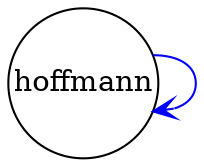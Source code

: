 digraph 236 { 
 K=0.6 
 "hoffmann" -> { "hoffmann" } [color="blue", arrowhead="vee", penwidth=1, href="#236"]; 
 "hoffmann" [shape="circle", fixedsize="true", height=1, width=1, style="filled", fillcolor="white", href="#hoffmann"]; 

}